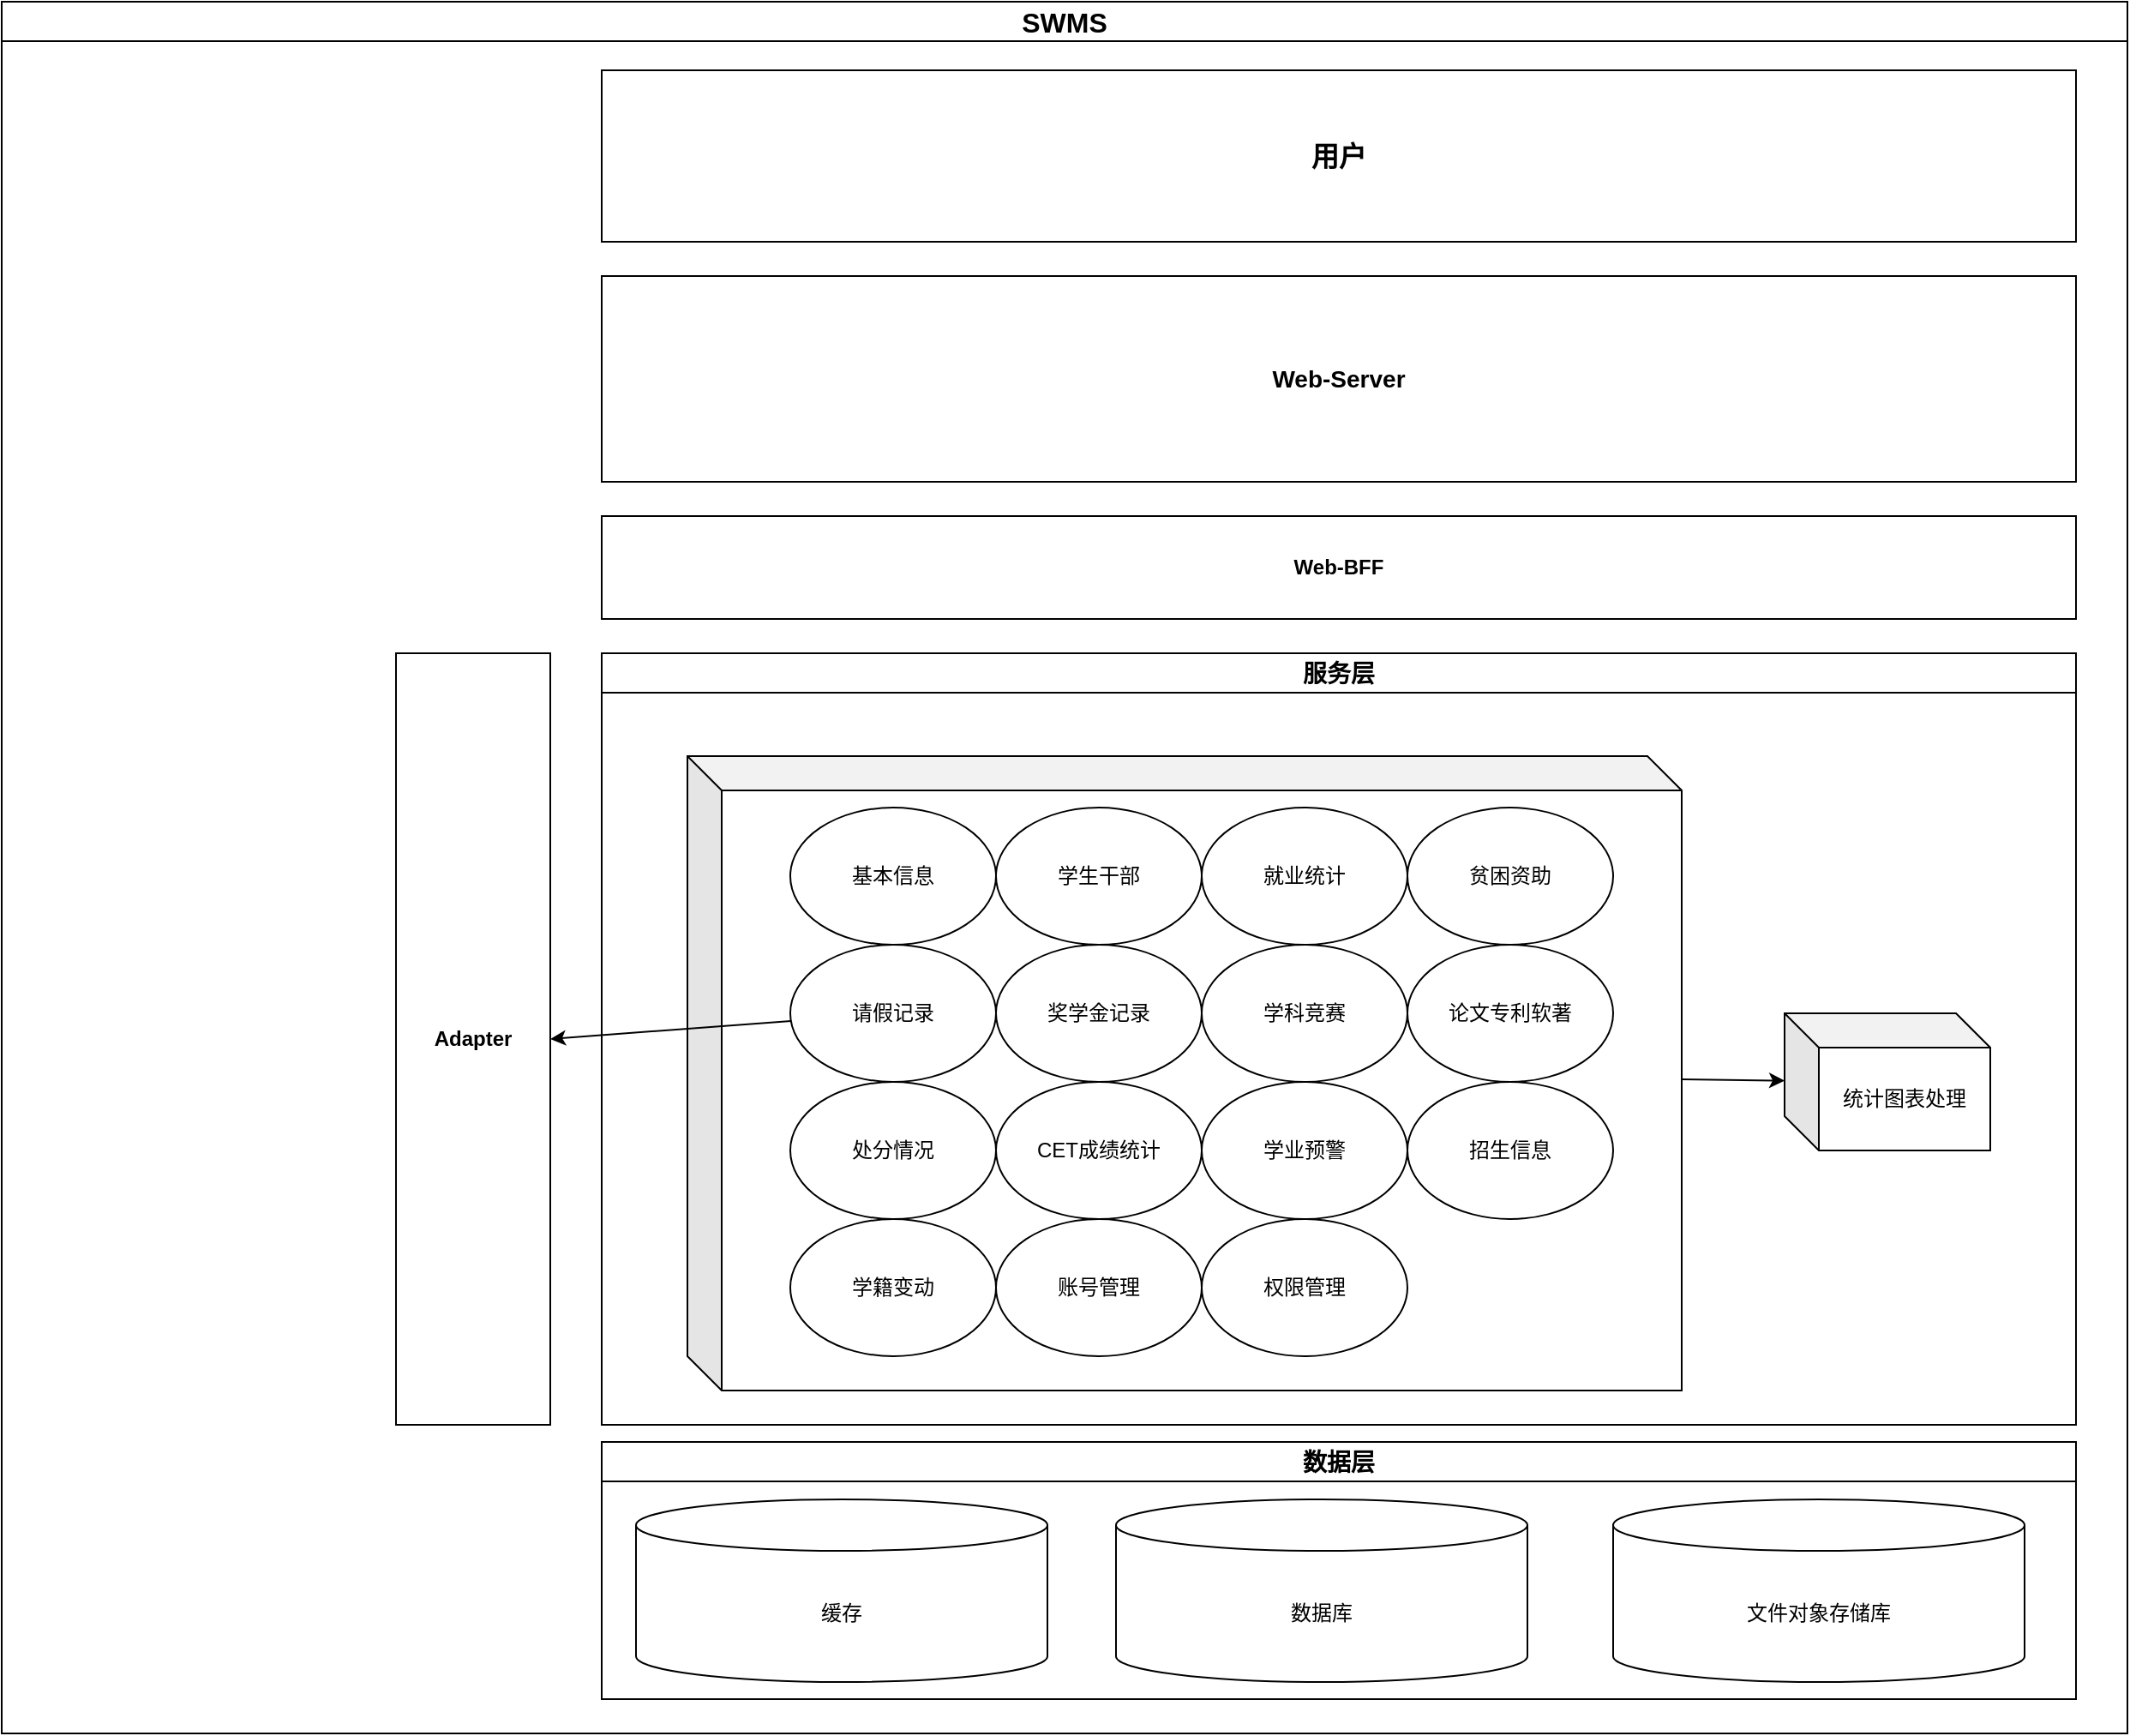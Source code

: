 <mxfile version="24.0.7" type="github">
  <diagram name="Page-1" id="GW02TrzgIK-zzw78TcEq">
    <mxGraphModel dx="2600" dy="962" grid="1" gridSize="10" guides="1" tooltips="1" connect="1" arrows="1" fold="1" page="1" pageScale="1" pageWidth="850" pageHeight="1100" math="0" shadow="0">
      <root>
        <mxCell id="0" />
        <mxCell id="1" parent="0" />
        <mxCell id="jnyCTJYg-8QtuFiZsByJ-1" value="SWMS" style="swimlane;whiteSpace=wrap;html=1;fontSize=16;labelBackgroundColor=default;" parent="1" vertex="1">
          <mxGeometry x="-360" y="220" width="1240" height="1010" as="geometry" />
        </mxCell>
        <mxCell id="VZ3gEZ-EjABt7tpuUKtO-11" value="" style="group" vertex="1" connectable="0" parent="jnyCTJYg-8QtuFiZsByJ-1">
          <mxGeometry x="350" y="40" width="860" height="950" as="geometry" />
        </mxCell>
        <mxCell id="jnyCTJYg-8QtuFiZsByJ-3" value="服务层" style="swimlane;whiteSpace=wrap;html=1;fontSize=14;" parent="VZ3gEZ-EjABt7tpuUKtO-11" vertex="1">
          <mxGeometry y="340" width="860" height="450" as="geometry" />
        </mxCell>
        <mxCell id="VZ3gEZ-EjABt7tpuUKtO-6" value="" style="rounded=0;orthogonalLoop=1;jettySize=auto;html=1;" edge="1" parent="jnyCTJYg-8QtuFiZsByJ-3" source="VZ3gEZ-EjABt7tpuUKtO-2" target="jnyCTJYg-8QtuFiZsByJ-8">
          <mxGeometry relative="1" as="geometry" />
        </mxCell>
        <mxCell id="jnyCTJYg-8QtuFiZsByJ-8" value="统计图表处理" style="shape=cube;whiteSpace=wrap;html=1;boundedLbl=1;backgroundOutline=1;darkOpacity=0.05;darkOpacity2=0.1;fontStyle=0" parent="jnyCTJYg-8QtuFiZsByJ-3" vertex="1">
          <mxGeometry x="690" y="210" width="120" height="80" as="geometry" />
        </mxCell>
        <mxCell id="VZ3gEZ-EjABt7tpuUKtO-9" value="" style="group" vertex="1" connectable="0" parent="jnyCTJYg-8QtuFiZsByJ-3">
          <mxGeometry x="50" y="60" width="580" height="370" as="geometry" />
        </mxCell>
        <mxCell id="VZ3gEZ-EjABt7tpuUKtO-2" value="" style="shape=cube;whiteSpace=wrap;html=1;boundedLbl=1;backgroundOutline=1;darkOpacity=0.05;darkOpacity2=0.1;fontStyle=0;movable=1;resizable=1;rotatable=1;deletable=1;editable=1;locked=0;connectable=1;" vertex="1" parent="VZ3gEZ-EjABt7tpuUKtO-9">
          <mxGeometry width="580" height="370" as="geometry" />
        </mxCell>
        <mxCell id="jnyCTJYg-8QtuFiZsByJ-9" value="基本信息" style="ellipse;whiteSpace=wrap;html=1;" parent="VZ3gEZ-EjABt7tpuUKtO-9" vertex="1">
          <mxGeometry x="60" y="30" width="120" height="80" as="geometry" />
        </mxCell>
        <mxCell id="jnyCTJYg-8QtuFiZsByJ-10" value="学生干部" style="ellipse;whiteSpace=wrap;html=1;" parent="VZ3gEZ-EjABt7tpuUKtO-9" vertex="1">
          <mxGeometry x="180" y="30" width="120" height="80" as="geometry" />
        </mxCell>
        <mxCell id="jnyCTJYg-8QtuFiZsByJ-11" value="就业统计" style="ellipse;whiteSpace=wrap;html=1;" parent="VZ3gEZ-EjABt7tpuUKtO-9" vertex="1">
          <mxGeometry x="300" y="30" width="120" height="80" as="geometry" />
        </mxCell>
        <mxCell id="jnyCTJYg-8QtuFiZsByJ-12" value="贫困资助" style="ellipse;whiteSpace=wrap;html=1;" parent="VZ3gEZ-EjABt7tpuUKtO-9" vertex="1">
          <mxGeometry x="420" y="30" width="120" height="80" as="geometry" />
        </mxCell>
        <mxCell id="jnyCTJYg-8QtuFiZsByJ-13" value="请假记录" style="ellipse;whiteSpace=wrap;html=1;" parent="VZ3gEZ-EjABt7tpuUKtO-9" vertex="1">
          <mxGeometry x="60" y="110" width="120" height="80" as="geometry" />
        </mxCell>
        <mxCell id="jnyCTJYg-8QtuFiZsByJ-14" value="奖学金记录" style="ellipse;whiteSpace=wrap;html=1;" parent="VZ3gEZ-EjABt7tpuUKtO-9" vertex="1">
          <mxGeometry x="180" y="110" width="120" height="80" as="geometry" />
        </mxCell>
        <mxCell id="jnyCTJYg-8QtuFiZsByJ-22" value="学科竞赛" style="ellipse;whiteSpace=wrap;html=1;" parent="VZ3gEZ-EjABt7tpuUKtO-9" vertex="1">
          <mxGeometry x="300" y="110" width="120" height="80" as="geometry" />
        </mxCell>
        <mxCell id="jnyCTJYg-8QtuFiZsByJ-31" value="论文专利软著" style="ellipse;whiteSpace=wrap;html=1;" parent="VZ3gEZ-EjABt7tpuUKtO-9" vertex="1">
          <mxGeometry x="420" y="110" width="120" height="80" as="geometry" />
        </mxCell>
        <mxCell id="jnyCTJYg-8QtuFiZsByJ-32" value="处分情况" style="ellipse;whiteSpace=wrap;html=1;" parent="VZ3gEZ-EjABt7tpuUKtO-9" vertex="1">
          <mxGeometry x="60" y="190" width="120" height="80" as="geometry" />
        </mxCell>
        <mxCell id="jnyCTJYg-8QtuFiZsByJ-33" value="CET成绩统计" style="ellipse;whiteSpace=wrap;html=1;" parent="VZ3gEZ-EjABt7tpuUKtO-9" vertex="1">
          <mxGeometry x="180" y="190" width="120" height="80" as="geometry" />
        </mxCell>
        <mxCell id="jnyCTJYg-8QtuFiZsByJ-34" value="学业预警" style="ellipse;whiteSpace=wrap;html=1;" parent="VZ3gEZ-EjABt7tpuUKtO-9" vertex="1">
          <mxGeometry x="300" y="190" width="120" height="80" as="geometry" />
        </mxCell>
        <mxCell id="jnyCTJYg-8QtuFiZsByJ-35" value="招生信息" style="ellipse;whiteSpace=wrap;html=1;movable=0;resizable=0;rotatable=0;deletable=0;editable=0;locked=1;connectable=0;" parent="VZ3gEZ-EjABt7tpuUKtO-9" vertex="1">
          <mxGeometry x="420" y="190" width="120" height="80" as="geometry" />
        </mxCell>
        <mxCell id="jnyCTJYg-8QtuFiZsByJ-37" value="学籍变动" style="ellipse;whiteSpace=wrap;html=1;" parent="VZ3gEZ-EjABt7tpuUKtO-9" vertex="1">
          <mxGeometry x="60" y="270" width="120" height="80" as="geometry" />
        </mxCell>
        <mxCell id="jnyCTJYg-8QtuFiZsByJ-38" value="账号管理" style="ellipse;whiteSpace=wrap;html=1;" parent="VZ3gEZ-EjABt7tpuUKtO-9" vertex="1">
          <mxGeometry x="180" y="270" width="120" height="80" as="geometry" />
        </mxCell>
        <mxCell id="jnyCTJYg-8QtuFiZsByJ-39" value="权限管理" style="ellipse;whiteSpace=wrap;html=1;" parent="VZ3gEZ-EjABt7tpuUKtO-9" vertex="1">
          <mxGeometry x="300" y="270" width="120" height="80" as="geometry" />
        </mxCell>
        <mxCell id="jnyCTJYg-8QtuFiZsByJ-4" value="数据层" style="swimlane;whiteSpace=wrap;html=1;fontSize=14;startSize=23;" parent="VZ3gEZ-EjABt7tpuUKtO-11" vertex="1">
          <mxGeometry y="800" width="860" height="150" as="geometry" />
        </mxCell>
        <mxCell id="jnyCTJYg-8QtuFiZsByJ-5" value="数据库" style="shape=cylinder3;whiteSpace=wrap;html=1;boundedLbl=1;backgroundOutline=1;size=15;" parent="jnyCTJYg-8QtuFiZsByJ-4" vertex="1">
          <mxGeometry x="300" y="33.5" width="240" height="106.5" as="geometry" />
        </mxCell>
        <mxCell id="jnyCTJYg-8QtuFiZsByJ-6" value="文件对象存储库" style="shape=cylinder3;whiteSpace=wrap;html=1;boundedLbl=1;backgroundOutline=1;size=15;" parent="jnyCTJYg-8QtuFiZsByJ-4" vertex="1">
          <mxGeometry x="590" y="33.5" width="240" height="106.5" as="geometry" />
        </mxCell>
        <mxCell id="VZ3gEZ-EjABt7tpuUKtO-7" value="缓存" style="shape=cylinder3;whiteSpace=wrap;html=1;boundedLbl=1;backgroundOutline=1;size=15;" vertex="1" parent="jnyCTJYg-8QtuFiZsByJ-4">
          <mxGeometry x="20" y="33.5" width="240" height="106.5" as="geometry" />
        </mxCell>
        <mxCell id="jnyCTJYg-8QtuFiZsByJ-41" value="Web-BFF" style="rounded=0;whiteSpace=wrap;html=1;fontStyle=1" parent="VZ3gEZ-EjABt7tpuUKtO-11" vertex="1">
          <mxGeometry y="260" width="860" height="60" as="geometry" />
        </mxCell>
        <mxCell id="jnyCTJYg-8QtuFiZsByJ-42" value="Web-Server" style="rounded=0;whiteSpace=wrap;html=1;fontStyle=1;fontSize=14;" parent="VZ3gEZ-EjABt7tpuUKtO-11" vertex="1">
          <mxGeometry y="120" width="860" height="120" as="geometry" />
        </mxCell>
        <mxCell id="jnyCTJYg-8QtuFiZsByJ-47" value="用户" style="rounded=0;whiteSpace=wrap;html=1;fontSize=16;fontStyle=1" parent="VZ3gEZ-EjABt7tpuUKtO-11" vertex="1">
          <mxGeometry width="860" height="100" as="geometry" />
        </mxCell>
        <mxCell id="VZ3gEZ-EjABt7tpuUKtO-8" value="Adapter" style="rounded=0;whiteSpace=wrap;html=1;fontStyle=1" vertex="1" parent="jnyCTJYg-8QtuFiZsByJ-1">
          <mxGeometry x="230" y="380" width="90" height="450" as="geometry" />
        </mxCell>
        <mxCell id="VZ3gEZ-EjABt7tpuUKtO-10" style="rounded=0;orthogonalLoop=1;jettySize=auto;html=1;entryX=1;entryY=0.5;entryDx=0;entryDy=0;" edge="1" parent="jnyCTJYg-8QtuFiZsByJ-1" source="jnyCTJYg-8QtuFiZsByJ-13" target="VZ3gEZ-EjABt7tpuUKtO-8">
          <mxGeometry relative="1" as="geometry" />
        </mxCell>
      </root>
    </mxGraphModel>
  </diagram>
</mxfile>
